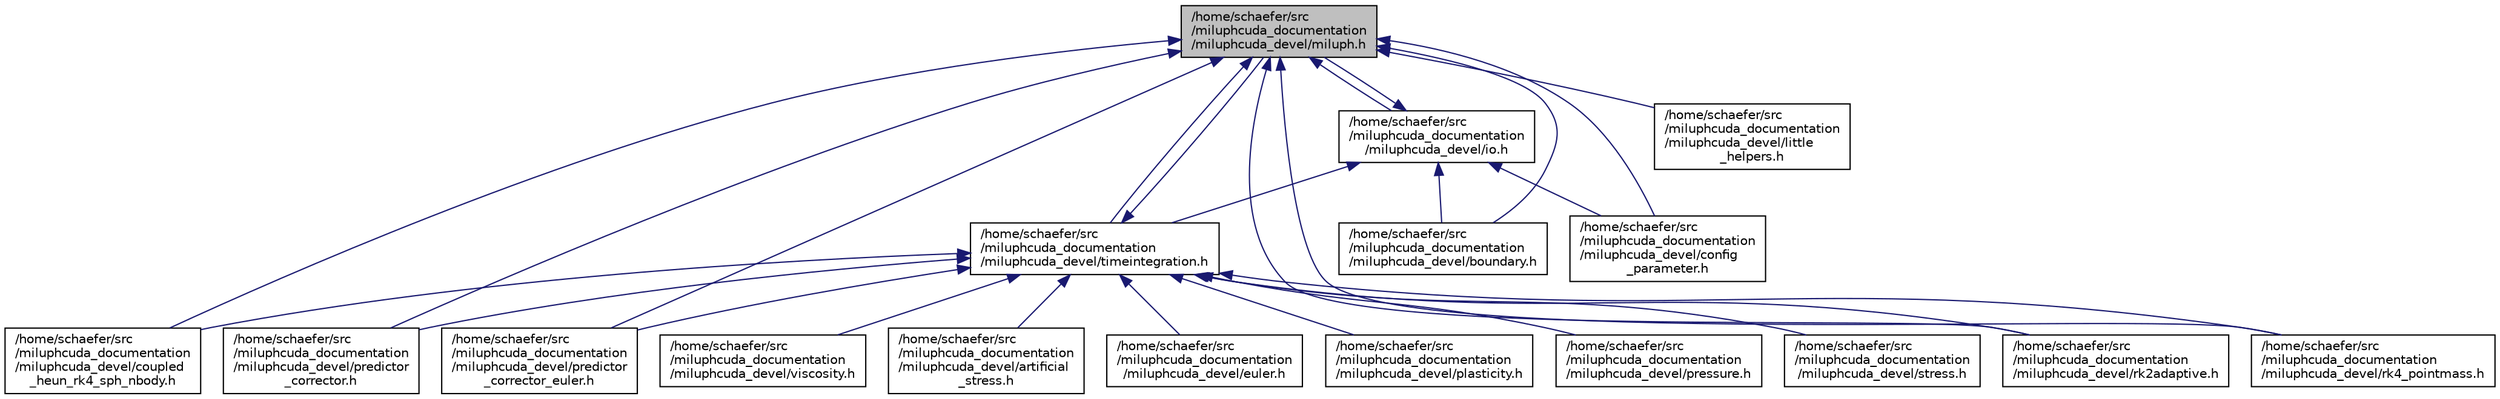 digraph "/home/schaefer/src/miluphcuda_documentation/miluphcuda_devel/miluph.h"
{
  edge [fontname="Helvetica",fontsize="10",labelfontname="Helvetica",labelfontsize="10"];
  node [fontname="Helvetica",fontsize="10",shape=record];
  Node20 [label="/home/schaefer/src\l/miluphcuda_documentation\l/miluphcuda_devel/miluph.h",height=0.2,width=0.4,color="black", fillcolor="grey75", style="filled", fontcolor="black"];
  Node20 -> Node21 [dir="back",color="midnightblue",fontsize="10",style="solid",fontname="Helvetica"];
  Node21 [label="/home/schaefer/src\l/miluphcuda_documentation\l/miluphcuda_devel/timeintegration.h",height=0.2,width=0.4,color="black", fillcolor="white", style="filled",URL="$timeintegration_8h.html"];
  Node21 -> Node22 [dir="back",color="midnightblue",fontsize="10",style="solid",fontname="Helvetica"];
  Node22 [label="/home/schaefer/src\l/miluphcuda_documentation\l/miluphcuda_devel/artificial\l_stress.h",height=0.2,width=0.4,color="black", fillcolor="white", style="filled",URL="$artificial__stress_8h.html"];
  Node21 -> Node20 [dir="back",color="midnightblue",fontsize="10",style="solid",fontname="Helvetica"];
  Node21 -> Node23 [dir="back",color="midnightblue",fontsize="10",style="solid",fontname="Helvetica"];
  Node23 [label="/home/schaefer/src\l/miluphcuda_documentation\l/miluphcuda_devel/coupled\l_heun_rk4_sph_nbody.h",height=0.2,width=0.4,color="black", fillcolor="white", style="filled",URL="$coupled__heun__rk4__sph__nbody_8h.html"];
  Node21 -> Node24 [dir="back",color="midnightblue",fontsize="10",style="solid",fontname="Helvetica"];
  Node24 [label="/home/schaefer/src\l/miluphcuda_documentation\l/miluphcuda_devel/euler.h",height=0.2,width=0.4,color="black", fillcolor="white", style="filled",URL="$euler_8h.html"];
  Node21 -> Node25 [dir="back",color="midnightblue",fontsize="10",style="solid",fontname="Helvetica"];
  Node25 [label="/home/schaefer/src\l/miluphcuda_documentation\l/miluphcuda_devel/plasticity.h",height=0.2,width=0.4,color="black", fillcolor="white", style="filled",URL="$plasticity_8h.html"];
  Node21 -> Node26 [dir="back",color="midnightblue",fontsize="10",style="solid",fontname="Helvetica"];
  Node26 [label="/home/schaefer/src\l/miluphcuda_documentation\l/miluphcuda_devel/predictor\l_corrector.h",height=0.2,width=0.4,color="black", fillcolor="white", style="filled",URL="$predictor__corrector_8h.html"];
  Node21 -> Node27 [dir="back",color="midnightblue",fontsize="10",style="solid",fontname="Helvetica"];
  Node27 [label="/home/schaefer/src\l/miluphcuda_documentation\l/miluphcuda_devel/predictor\l_corrector_euler.h",height=0.2,width=0.4,color="black", fillcolor="white", style="filled",URL="$predictor__corrector__euler_8h.html"];
  Node21 -> Node28 [dir="back",color="midnightblue",fontsize="10",style="solid",fontname="Helvetica"];
  Node28 [label="/home/schaefer/src\l/miluphcuda_documentation\l/miluphcuda_devel/pressure.h",height=0.2,width=0.4,color="black", fillcolor="white", style="filled",URL="$pressure_8h.html"];
  Node21 -> Node29 [dir="back",color="midnightblue",fontsize="10",style="solid",fontname="Helvetica"];
  Node29 [label="/home/schaefer/src\l/miluphcuda_documentation\l/miluphcuda_devel/rk2adaptive.h",height=0.2,width=0.4,color="black", fillcolor="white", style="filled",URL="$rk2adaptive_8h.html"];
  Node21 -> Node30 [dir="back",color="midnightblue",fontsize="10",style="solid",fontname="Helvetica"];
  Node30 [label="/home/schaefer/src\l/miluphcuda_documentation\l/miluphcuda_devel/rk4_pointmass.h",height=0.2,width=0.4,color="black", fillcolor="white", style="filled",URL="$rk4__pointmass_8h.html"];
  Node21 -> Node31 [dir="back",color="midnightblue",fontsize="10",style="solid",fontname="Helvetica"];
  Node31 [label="/home/schaefer/src\l/miluphcuda_documentation\l/miluphcuda_devel/stress.h",height=0.2,width=0.4,color="black", fillcolor="white", style="filled",URL="$stress_8h.html"];
  Node21 -> Node32 [dir="back",color="midnightblue",fontsize="10",style="solid",fontname="Helvetica"];
  Node32 [label="/home/schaefer/src\l/miluphcuda_documentation\l/miluphcuda_devel/viscosity.h",height=0.2,width=0.4,color="black", fillcolor="white", style="filled",URL="$viscosity_8h.html"];
  Node20 -> Node33 [dir="back",color="midnightblue",fontsize="10",style="solid",fontname="Helvetica"];
  Node33 [label="/home/schaefer/src\l/miluphcuda_documentation\l/miluphcuda_devel/io.h",height=0.2,width=0.4,color="black", fillcolor="white", style="filled",URL="$io_8h.html"];
  Node33 -> Node20 [dir="back",color="midnightblue",fontsize="10",style="solid",fontname="Helvetica"];
  Node33 -> Node21 [dir="back",color="midnightblue",fontsize="10",style="solid",fontname="Helvetica"];
  Node33 -> Node34 [dir="back",color="midnightblue",fontsize="10",style="solid",fontname="Helvetica"];
  Node34 [label="/home/schaefer/src\l/miluphcuda_documentation\l/miluphcuda_devel/boundary.h",height=0.2,width=0.4,color="black", fillcolor="white", style="filled",URL="$boundary_8h.html"];
  Node33 -> Node35 [dir="back",color="midnightblue",fontsize="10",style="solid",fontname="Helvetica"];
  Node35 [label="/home/schaefer/src\l/miluphcuda_documentation\l/miluphcuda_devel/config\l_parameter.h",height=0.2,width=0.4,color="black", fillcolor="white", style="filled",URL="$config__parameter_8h.html"];
  Node20 -> Node34 [dir="back",color="midnightblue",fontsize="10",style="solid",fontname="Helvetica"];
  Node20 -> Node35 [dir="back",color="midnightblue",fontsize="10",style="solid",fontname="Helvetica"];
  Node20 -> Node23 [dir="back",color="midnightblue",fontsize="10",style="solid",fontname="Helvetica"];
  Node20 -> Node36 [dir="back",color="midnightblue",fontsize="10",style="solid",fontname="Helvetica"];
  Node36 [label="/home/schaefer/src\l/miluphcuda_documentation\l/miluphcuda_devel/little\l_helpers.h",height=0.2,width=0.4,color="black", fillcolor="white", style="filled",URL="$little__helpers_8h.html"];
  Node20 -> Node26 [dir="back",color="midnightblue",fontsize="10",style="solid",fontname="Helvetica"];
  Node20 -> Node27 [dir="back",color="midnightblue",fontsize="10",style="solid",fontname="Helvetica"];
  Node20 -> Node29 [dir="back",color="midnightblue",fontsize="10",style="solid",fontname="Helvetica"];
  Node20 -> Node30 [dir="back",color="midnightblue",fontsize="10",style="solid",fontname="Helvetica"];
}
